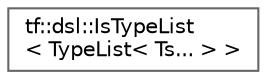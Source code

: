 digraph "类继承关系图"
{
 // LATEX_PDF_SIZE
  bgcolor="transparent";
  edge [fontname=Helvetica,fontsize=10,labelfontname=Helvetica,labelfontsize=10];
  node [fontname=Helvetica,fontsize=10,shape=box,height=0.2,width=0.4];
  rankdir="LR";
  Node0 [id="Node000000",label="tf::dsl::IsTypeList\l\< TypeList\< Ts... \> \>",height=0.2,width=0.4,color="grey40", fillcolor="white", style="filled",URL="$structtf_1_1dsl_1_1_is_type_list_3_01_type_list_3_01_ts_8_8_8_01_4_01_4.html",tooltip=" "];
}
